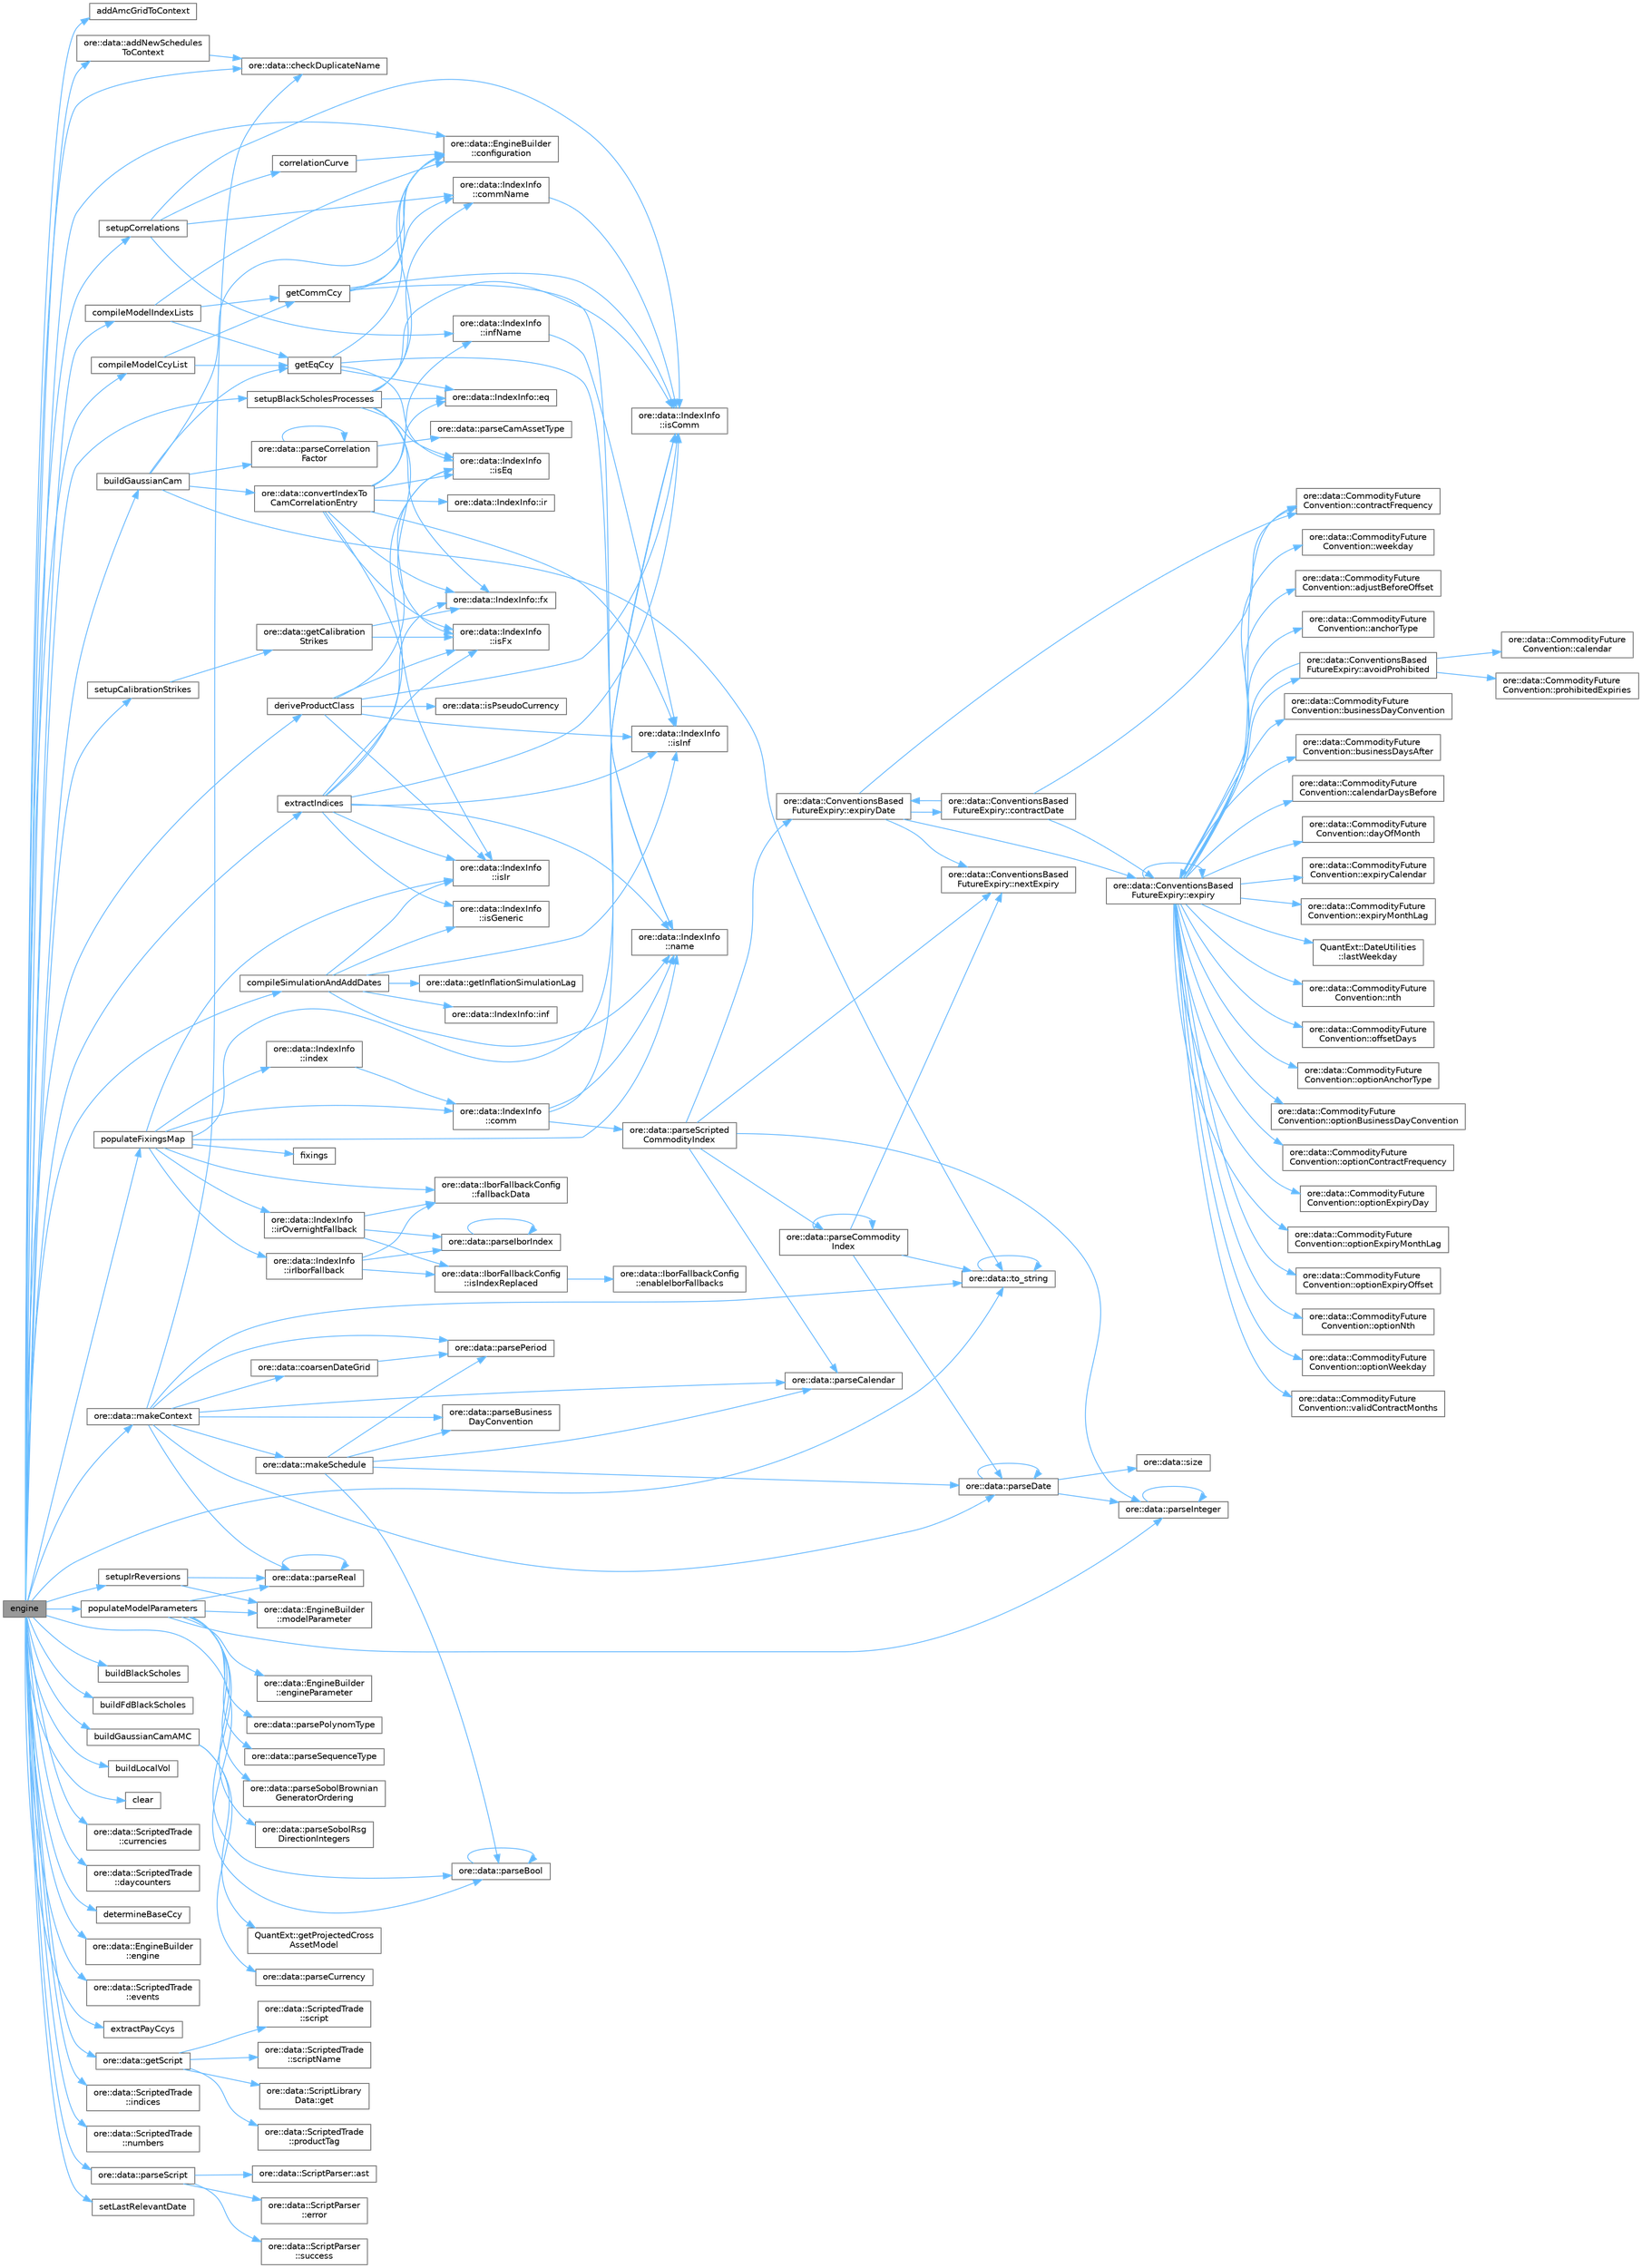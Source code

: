 digraph "engine"
{
 // INTERACTIVE_SVG=YES
 // LATEX_PDF_SIZE
  bgcolor="transparent";
  edge [fontname=Helvetica,fontsize=10,labelfontname=Helvetica,labelfontsize=10];
  node [fontname=Helvetica,fontsize=10,shape=box,height=0.2,width=0.4];
  rankdir="LR";
  Node1 [label="engine",height=0.2,width=0.4,color="gray40", fillcolor="grey60", style="filled", fontcolor="black",tooltip=" "];
  Node1 -> Node2 [color="steelblue1",style="solid"];
  Node2 [label="addAmcGridToContext",height=0.2,width=0.4,color="grey40", fillcolor="white", style="filled",URL="$classore_1_1data_1_1_scripted_trade_engine_builder.html#a87046083ffa6f8a9791dc07d783f3622",tooltip=" "];
  Node1 -> Node3 [color="steelblue1",style="solid"];
  Node3 [label="ore::data::addNewSchedules\lToContext",height=0.2,width=0.4,color="grey40", fillcolor="white", style="filled",URL="$namespaceore_1_1data.html#aba433433d3a80aa2b84e9e27bd0400fa",tooltip=" "];
  Node3 -> Node4 [color="steelblue1",style="solid"];
  Node4 [label="ore::data::checkDuplicateName",height=0.2,width=0.4,color="grey40", fillcolor="white", style="filled",URL="$namespaceore_1_1data.html#a2fe2e0094730b8e64985b353f8e20501",tooltip=" "];
  Node1 -> Node5 [color="steelblue1",style="solid"];
  Node5 [label="buildBlackScholes",height=0.2,width=0.4,color="grey40", fillcolor="white", style="filled",URL="$classore_1_1data_1_1_scripted_trade_engine_builder.html#ab76fd66b791c6965bb5a0a3597985a2b",tooltip=" "];
  Node1 -> Node6 [color="steelblue1",style="solid"];
  Node6 [label="buildFdBlackScholes",height=0.2,width=0.4,color="grey40", fillcolor="white", style="filled",URL="$classore_1_1data_1_1_scripted_trade_engine_builder.html#a3ca2572782820bbd1fb3368d689d7dd3",tooltip=" "];
  Node1 -> Node7 [color="steelblue1",style="solid"];
  Node7 [label="buildGaussianCam",height=0.2,width=0.4,color="grey40", fillcolor="white", style="filled",URL="$classore_1_1data_1_1_scripted_trade_engine_builder.html#a8f7fd6b51798363b9f87020fb40b792b",tooltip=" "];
  Node7 -> Node8 [color="steelblue1",style="solid"];
  Node8 [label="ore::data::EngineBuilder\l::configuration",height=0.2,width=0.4,color="grey40", fillcolor="white", style="filled",URL="$classore_1_1data_1_1_engine_builder.html#aaacbfbb4007edcf8c34df2f37f8ebae5",tooltip="Return a configuration (or the default one if key not found)"];
  Node7 -> Node9 [color="steelblue1",style="solid"];
  Node9 [label="ore::data::convertIndexTo\lCamCorrelationEntry",height=0.2,width=0.4,color="grey40", fillcolor="white", style="filled",URL="$namespaceore_1_1data.html#af3f188ba8bea2815f6ae6ad91ce54ff9",tooltip=" "];
  Node9 -> Node10 [color="steelblue1",style="solid"];
  Node10 [label="ore::data::IndexInfo::eq",height=0.2,width=0.4,color="grey40", fillcolor="white", style="filled",URL="$classore_1_1data_1_1_index_info.html#aafc1ea97e3f4d76d7d53e4e808f48938",tooltip=" "];
  Node9 -> Node11 [color="steelblue1",style="solid"];
  Node11 [label="ore::data::IndexInfo::fx",height=0.2,width=0.4,color="grey40", fillcolor="white", style="filled",URL="$classore_1_1data_1_1_index_info.html#a896a38d72b9cdb12c08cec958c64aef8",tooltip=" "];
  Node9 -> Node12 [color="steelblue1",style="solid"];
  Node12 [label="ore::data::IndexInfo\l::infName",height=0.2,width=0.4,color="grey40", fillcolor="white", style="filled",URL="$classore_1_1data_1_1_index_info.html#a07abe750604e972b8a6a1bf80bacb6f6",tooltip=" "];
  Node12 -> Node13 [color="steelblue1",style="solid"];
  Node13 [label="ore::data::IndexInfo\l::isInf",height=0.2,width=0.4,color="grey40", fillcolor="white", style="filled",URL="$classore_1_1data_1_1_index_info.html#afe8246e867e93283cdfac59d16941411",tooltip=" "];
  Node9 -> Node14 [color="steelblue1",style="solid"];
  Node14 [label="ore::data::IndexInfo::ir",height=0.2,width=0.4,color="grey40", fillcolor="white", style="filled",URL="$classore_1_1data_1_1_index_info.html#a8afe9cde9cdfc58b3008dbdea18244c3",tooltip=" "];
  Node9 -> Node15 [color="steelblue1",style="solid"];
  Node15 [label="ore::data::IndexInfo\l::isEq",height=0.2,width=0.4,color="grey40", fillcolor="white", style="filled",URL="$classore_1_1data_1_1_index_info.html#ae8b885cc665492e40321e6629288178d",tooltip=" "];
  Node9 -> Node16 [color="steelblue1",style="solid"];
  Node16 [label="ore::data::IndexInfo\l::isFx",height=0.2,width=0.4,color="grey40", fillcolor="white", style="filled",URL="$classore_1_1data_1_1_index_info.html#ace83ebdcce15cedba31e179d29670a18",tooltip=" "];
  Node9 -> Node13 [color="steelblue1",style="solid"];
  Node9 -> Node17 [color="steelblue1",style="solid"];
  Node17 [label="ore::data::IndexInfo\l::isIr",height=0.2,width=0.4,color="grey40", fillcolor="white", style="filled",URL="$classore_1_1data_1_1_index_info.html#a3dfdae6a512878460f83250ecafe7ab6",tooltip=" "];
  Node7 -> Node18 [color="steelblue1",style="solid"];
  Node18 [label="getEqCcy",height=0.2,width=0.4,color="grey40", fillcolor="white", style="filled",URL="$classore_1_1data_1_1_scripted_trade_engine_builder.html#afce9c1a8fdc0a930a897834caea0e42b",tooltip=" "];
  Node18 -> Node8 [color="steelblue1",style="solid"];
  Node18 -> Node10 [color="steelblue1",style="solid"];
  Node18 -> Node15 [color="steelblue1",style="solid"];
  Node18 -> Node19 [color="steelblue1",style="solid"];
  Node19 [label="ore::data::IndexInfo\l::name",height=0.2,width=0.4,color="grey40", fillcolor="white", style="filled",URL="$classore_1_1data_1_1_index_info.html#a1d89c28bd42ba9a52da008bb69367171",tooltip=" "];
  Node7 -> Node20 [color="steelblue1",style="solid"];
  Node20 [label="ore::data::parseCorrelation\lFactor",height=0.2,width=0.4,color="grey40", fillcolor="white", style="filled",URL="$namespaceore_1_1data.html#a4e22a57685c4fa12a49fc62683c17f60",tooltip=" "];
  Node20 -> Node21 [color="steelblue1",style="solid"];
  Node21 [label="ore::data::parseCamAssetType",height=0.2,width=0.4,color="grey40", fillcolor="white", style="filled",URL="$group__utilities.html#gaea1cc4bbcb7c88cc9a61a3cd96da8d59",tooltip=" "];
  Node20 -> Node20 [color="steelblue1",style="solid"];
  Node7 -> Node22 [color="steelblue1",style="solid"];
  Node22 [label="ore::data::to_string",height=0.2,width=0.4,color="grey40", fillcolor="white", style="filled",URL="$namespaceore_1_1data.html#a86651dfeb5c18ee891f7a4734d8cf455",tooltip=" "];
  Node22 -> Node22 [color="steelblue1",style="solid"];
  Node1 -> Node23 [color="steelblue1",style="solid"];
  Node23 [label="buildGaussianCamAMC",height=0.2,width=0.4,color="grey40", fillcolor="white", style="filled",URL="$classore_1_1data_1_1_scripted_trade_engine_builder.html#a9f0168b174d9be0a40c11f9b95391584",tooltip=" "];
  Node23 -> Node24 [color="steelblue1",style="solid"];
  Node24 [label="QuantExt::getProjectedCross\lAssetModel",height=0.2,width=0.4,color="grey40", fillcolor="white", style="filled",URL="C:/dev/ORE/documentation/QuantExt/doc/quantext.tag$namespace_quant_ext.html#a5af2a316f76e86764b26105c780a0140",tooltip=" "];
  Node23 -> Node25 [color="steelblue1",style="solid"];
  Node25 [label="ore::data::parseCurrency",height=0.2,width=0.4,color="grey40", fillcolor="white", style="filled",URL="$group__utilities.html#ga6e9e781a58e78200301c76161589fc7b",tooltip="Convert text to QuantLib::Currency."];
  Node1 -> Node26 [color="steelblue1",style="solid"];
  Node26 [label="buildLocalVol",height=0.2,width=0.4,color="grey40", fillcolor="white", style="filled",URL="$classore_1_1data_1_1_scripted_trade_engine_builder.html#a0dcffd5573746b1dba39b522c22ebfcb",tooltip=" "];
  Node1 -> Node4 [color="steelblue1",style="solid"];
  Node1 -> Node27 [color="steelblue1",style="solid"];
  Node27 [label="clear",height=0.2,width=0.4,color="grey40", fillcolor="white", style="filled",URL="$classore_1_1data_1_1_scripted_trade_engine_builder.html#ac8bb3912a3ce86b15842e79d0b421204",tooltip=" "];
  Node1 -> Node28 [color="steelblue1",style="solid"];
  Node28 [label="compileModelCcyList",height=0.2,width=0.4,color="grey40", fillcolor="white", style="filled",URL="$classore_1_1data_1_1_scripted_trade_engine_builder.html#a2ed97ef63fce9142884cd39bd0bf56df",tooltip=" "];
  Node28 -> Node29 [color="steelblue1",style="solid"];
  Node29 [label="getCommCcy",height=0.2,width=0.4,color="grey40", fillcolor="white", style="filled",URL="$classore_1_1data_1_1_scripted_trade_engine_builder.html#abba8572fc9dc55d54264540f8f276217",tooltip=" "];
  Node29 -> Node30 [color="steelblue1",style="solid"];
  Node30 [label="ore::data::IndexInfo\l::commName",height=0.2,width=0.4,color="grey40", fillcolor="white", style="filled",URL="$classore_1_1data_1_1_index_info.html#afd31c878fb665c98d7fead28ef38b549",tooltip=" "];
  Node30 -> Node31 [color="steelblue1",style="solid"];
  Node31 [label="ore::data::IndexInfo\l::isComm",height=0.2,width=0.4,color="grey40", fillcolor="white", style="filled",URL="$classore_1_1data_1_1_index_info.html#a2b3b1bfdce84ba8f1c72d274925debea",tooltip=" "];
  Node29 -> Node8 [color="steelblue1",style="solid"];
  Node29 -> Node31 [color="steelblue1",style="solid"];
  Node29 -> Node19 [color="steelblue1",style="solid"];
  Node28 -> Node18 [color="steelblue1",style="solid"];
  Node1 -> Node32 [color="steelblue1",style="solid"];
  Node32 [label="compileModelIndexLists",height=0.2,width=0.4,color="grey40", fillcolor="white", style="filled",URL="$classore_1_1data_1_1_scripted_trade_engine_builder.html#ae13e914b702c5f8b9c7fa8c5540ce47c",tooltip=" "];
  Node32 -> Node8 [color="steelblue1",style="solid"];
  Node32 -> Node29 [color="steelblue1",style="solid"];
  Node32 -> Node18 [color="steelblue1",style="solid"];
  Node1 -> Node33 [color="steelblue1",style="solid"];
  Node33 [label="compileSimulationAndAddDates",height=0.2,width=0.4,color="grey40", fillcolor="white", style="filled",URL="$classore_1_1data_1_1_scripted_trade_engine_builder.html#a148e1a4ab9d00e707002b9de78016538",tooltip=" "];
  Node33 -> Node34 [color="steelblue1",style="solid"];
  Node34 [label="ore::data::getInflationSimulationLag",height=0.2,width=0.4,color="grey40", fillcolor="white", style="filled",URL="$namespaceore_1_1data.html#a55cb2058e735993a24abc89b532e2e72",tooltip=" "];
  Node33 -> Node35 [color="steelblue1",style="solid"];
  Node35 [label="ore::data::IndexInfo::inf",height=0.2,width=0.4,color="grey40", fillcolor="white", style="filled",URL="$classore_1_1data_1_1_index_info.html#a1db9bcd298fd22e94241002e2b5f1a51",tooltip=" "];
  Node33 -> Node36 [color="steelblue1",style="solid"];
  Node36 [label="ore::data::IndexInfo\l::isGeneric",height=0.2,width=0.4,color="grey40", fillcolor="white", style="filled",URL="$classore_1_1data_1_1_index_info.html#aa57c7706b1a5f336e2d0b520e2a57c99",tooltip=" "];
  Node33 -> Node13 [color="steelblue1",style="solid"];
  Node33 -> Node17 [color="steelblue1",style="solid"];
  Node33 -> Node19 [color="steelblue1",style="solid"];
  Node1 -> Node8 [color="steelblue1",style="solid"];
  Node1 -> Node37 [color="steelblue1",style="solid"];
  Node37 [label="ore::data::ScriptedTrade\l::currencies",height=0.2,width=0.4,color="grey40", fillcolor="white", style="filled",URL="$classore_1_1data_1_1_scripted_trade.html#ae3f1441000668fb6f1496e423d352b69",tooltip=" "];
  Node1 -> Node38 [color="steelblue1",style="solid"];
  Node38 [label="ore::data::ScriptedTrade\l::daycounters",height=0.2,width=0.4,color="grey40", fillcolor="white", style="filled",URL="$classore_1_1data_1_1_scripted_trade.html#a7bb0fac4cd068831bb7ab31c369ab01c",tooltip=" "];
  Node1 -> Node39 [color="steelblue1",style="solid"];
  Node39 [label="deriveProductClass",height=0.2,width=0.4,color="grey40", fillcolor="white", style="filled",URL="$classore_1_1data_1_1_scripted_trade_engine_builder.html#af6b239a5a8b30b9069172ca0e196b57a",tooltip=" "];
  Node39 -> Node31 [color="steelblue1",style="solid"];
  Node39 -> Node15 [color="steelblue1",style="solid"];
  Node39 -> Node16 [color="steelblue1",style="solid"];
  Node39 -> Node13 [color="steelblue1",style="solid"];
  Node39 -> Node17 [color="steelblue1",style="solid"];
  Node39 -> Node40 [color="steelblue1",style="solid"];
  Node40 [label="ore::data::isPseudoCurrency",height=0.2,width=0.4,color="grey40", fillcolor="white", style="filled",URL="$group__utilities.html#gac0cf10eef45b9d706e29e7eb2ddddc90",tooltip="check for pseudo currency = precious metal or crypto currency *‍/"];
  Node1 -> Node41 [color="steelblue1",style="solid"];
  Node41 [label="determineBaseCcy",height=0.2,width=0.4,color="grey40", fillcolor="white", style="filled",URL="$classore_1_1data_1_1_scripted_trade_engine_builder.html#acb7823fd27097ea216cd35168b068460",tooltip=" "];
  Node1 -> Node42 [color="steelblue1",style="solid"];
  Node42 [label="ore::data::EngineBuilder\l::engine",height=0.2,width=0.4,color="grey40", fillcolor="white", style="filled",URL="$classore_1_1data_1_1_engine_builder.html#a163cd3dc5a4afac8f3455002ed3310c5",tooltip="Return the engine name."];
  Node1 -> Node43 [color="steelblue1",style="solid"];
  Node43 [label="ore::data::ScriptedTrade\l::events",height=0.2,width=0.4,color="grey40", fillcolor="white", style="filled",URL="$classore_1_1data_1_1_scripted_trade.html#afd9468ceccfc21b1f7f844a79739b1e5",tooltip=" "];
  Node1 -> Node44 [color="steelblue1",style="solid"];
  Node44 [label="extractIndices",height=0.2,width=0.4,color="grey40", fillcolor="white", style="filled",URL="$classore_1_1data_1_1_scripted_trade_engine_builder.html#af610f6fe7d08dea13b4bda12af3d019b",tooltip=" "];
  Node44 -> Node11 [color="steelblue1",style="solid"];
  Node44 -> Node31 [color="steelblue1",style="solid"];
  Node44 -> Node15 [color="steelblue1",style="solid"];
  Node44 -> Node16 [color="steelblue1",style="solid"];
  Node44 -> Node36 [color="steelblue1",style="solid"];
  Node44 -> Node13 [color="steelblue1",style="solid"];
  Node44 -> Node17 [color="steelblue1",style="solid"];
  Node44 -> Node19 [color="steelblue1",style="solid"];
  Node1 -> Node45 [color="steelblue1",style="solid"];
  Node45 [label="extractPayCcys",height=0.2,width=0.4,color="grey40", fillcolor="white", style="filled",URL="$classore_1_1data_1_1_scripted_trade_engine_builder.html#aae3004ec8b582b14602fc96e18b55fee",tooltip=" "];
  Node1 -> Node46 [color="steelblue1",style="solid"];
  Node46 [label="ore::data::getScript",height=0.2,width=0.4,color="grey40", fillcolor="white", style="filled",URL="$namespaceore_1_1data.html#abf369b185db13d262340194bad6c938c",tooltip=" "];
  Node46 -> Node47 [color="steelblue1",style="solid"];
  Node47 [label="ore::data::ScriptLibrary\lData::get",height=0.2,width=0.4,color="grey40", fillcolor="white", style="filled",URL="$classore_1_1data_1_1_script_library_data.html#a42e77f1f5fbb61d0aedcd98d0cf7be43",tooltip=" "];
  Node46 -> Node48 [color="steelblue1",style="solid"];
  Node48 [label="ore::data::ScriptedTrade\l::productTag",height=0.2,width=0.4,color="grey40", fillcolor="white", style="filled",URL="$classore_1_1data_1_1_scripted_trade.html#a0ec6181bc633a0a99536e594e96b53b3",tooltip=" "];
  Node46 -> Node49 [color="steelblue1",style="solid"];
  Node49 [label="ore::data::ScriptedTrade\l::script",height=0.2,width=0.4,color="grey40", fillcolor="white", style="filled",URL="$classore_1_1data_1_1_scripted_trade.html#a155e3d66e4cc42c763096da60a0ad288",tooltip=" "];
  Node46 -> Node50 [color="steelblue1",style="solid"];
  Node50 [label="ore::data::ScriptedTrade\l::scriptName",height=0.2,width=0.4,color="grey40", fillcolor="white", style="filled",URL="$classore_1_1data_1_1_scripted_trade.html#a5d1065359641255dee68444b4f04be14",tooltip=" "];
  Node1 -> Node51 [color="steelblue1",style="solid"];
  Node51 [label="ore::data::ScriptedTrade\l::indices",height=0.2,width=0.4,color="grey40", fillcolor="white", style="filled",URL="$classore_1_1data_1_1_scripted_trade.html#a71f4a2e5caa08b2534563076cb230e34",tooltip=" "];
  Node1 -> Node52 [color="steelblue1",style="solid"];
  Node52 [label="ore::data::makeContext",height=0.2,width=0.4,color="grey40", fillcolor="white", style="filled",URL="$namespaceore_1_1data.html#a6022b37db78f12eaf439893493e3dc1c",tooltip=" "];
  Node52 -> Node4 [color="steelblue1",style="solid"];
  Node52 -> Node53 [color="steelblue1",style="solid"];
  Node53 [label="ore::data::coarsenDateGrid",height=0.2,width=0.4,color="grey40", fillcolor="white", style="filled",URL="$namespaceore_1_1data.html#a5119896a1d7e544f2b13880517a7d765",tooltip=" "];
  Node53 -> Node54 [color="steelblue1",style="solid"];
  Node54 [label="ore::data::parsePeriod",height=0.2,width=0.4,color="grey40", fillcolor="white", style="filled",URL="$group__utilities.html#ga8e0623e2cb01e250e9cfec4619256208",tooltip="Convert text to QuantLib::Period."];
  Node52 -> Node55 [color="steelblue1",style="solid"];
  Node55 [label="ore::data::makeSchedule",height=0.2,width=0.4,color="grey40", fillcolor="white", style="filled",URL="$namespaceore_1_1data.html#af158e922cf963a59228878344ca5858d",tooltip=" "];
  Node55 -> Node56 [color="steelblue1",style="solid"];
  Node56 [label="ore::data::parseBool",height=0.2,width=0.4,color="grey40", fillcolor="white", style="filled",URL="$group__utilities.html#ga94621f11193864fa1338296232dc5be9",tooltip="Convert text to bool."];
  Node56 -> Node56 [color="steelblue1",style="solid"];
  Node55 -> Node57 [color="steelblue1",style="solid"];
  Node57 [label="ore::data::parseBusiness\lDayConvention",height=0.2,width=0.4,color="grey40", fillcolor="white", style="filled",URL="$group__utilities.html#ga86adcf55f91e340ff40783964666e732",tooltip="Convert text to QuantLib::BusinessDayConvention."];
  Node55 -> Node58 [color="steelblue1",style="solid"];
  Node58 [label="ore::data::parseCalendar",height=0.2,width=0.4,color="grey40", fillcolor="white", style="filled",URL="$group__utilities.html#ga0f72d6fcccae10a674bdcd5095200f14",tooltip="Convert text to QuantLib::Calendar."];
  Node55 -> Node59 [color="steelblue1",style="solid"];
  Node59 [label="ore::data::parseDate",height=0.2,width=0.4,color="grey40", fillcolor="white", style="filled",URL="$group__utilities.html#ga59b5fdda574d90facae95dec2d13040d",tooltip="Convert std::string to QuantLib::Date."];
  Node59 -> Node59 [color="steelblue1",style="solid"];
  Node59 -> Node60 [color="steelblue1",style="solid"];
  Node60 [label="ore::data::parseInteger",height=0.2,width=0.4,color="grey40", fillcolor="white", style="filled",URL="$group__utilities.html#gaecd67eda4fb5f4859bb8f6d383547721",tooltip="Convert text to QuantLib::Integer."];
  Node60 -> Node60 [color="steelblue1",style="solid"];
  Node59 -> Node61 [color="steelblue1",style="solid"];
  Node61 [label="ore::data::size",height=0.2,width=0.4,color="grey40", fillcolor="white", style="filled",URL="$namespaceore_1_1data.html#a777e216dee6069b548bb87da7152699e",tooltip=" "];
  Node55 -> Node54 [color="steelblue1",style="solid"];
  Node52 -> Node57 [color="steelblue1",style="solid"];
  Node52 -> Node58 [color="steelblue1",style="solid"];
  Node52 -> Node59 [color="steelblue1",style="solid"];
  Node52 -> Node54 [color="steelblue1",style="solid"];
  Node52 -> Node62 [color="steelblue1",style="solid"];
  Node62 [label="ore::data::parseReal",height=0.2,width=0.4,color="grey40", fillcolor="white", style="filled",URL="$group__utilities.html#gad1db2a68f9a73667c3b4084d63955bdd",tooltip="Convert text to Real."];
  Node62 -> Node62 [color="steelblue1",style="solid"];
  Node52 -> Node22 [color="steelblue1",style="solid"];
  Node1 -> Node63 [color="steelblue1",style="solid"];
  Node63 [label="ore::data::ScriptedTrade\l::numbers",height=0.2,width=0.4,color="grey40", fillcolor="white", style="filled",URL="$classore_1_1data_1_1_scripted_trade.html#a821a2e3dce15ff7031e10e793cc350db",tooltip=" "];
  Node1 -> Node56 [color="steelblue1",style="solid"];
  Node1 -> Node64 [color="steelblue1",style="solid"];
  Node64 [label="ore::data::parseScript",height=0.2,width=0.4,color="grey40", fillcolor="white", style="filled",URL="$namespaceore_1_1data.html#a58fac66491448eaf11dbcb7bced47a06",tooltip=" "];
  Node64 -> Node65 [color="steelblue1",style="solid"];
  Node65 [label="ore::data::ScriptParser::ast",height=0.2,width=0.4,color="grey40", fillcolor="white", style="filled",URL="$classore_1_1data_1_1_script_parser.html#a129afe41ce2fef8210a948f44f460980",tooltip=" "];
  Node64 -> Node66 [color="steelblue1",style="solid"];
  Node66 [label="ore::data::ScriptParser\l::error",height=0.2,width=0.4,color="grey40", fillcolor="white", style="filled",URL="$classore_1_1data_1_1_script_parser.html#a2cb7655ade7560029883cf677976debb",tooltip=" "];
  Node64 -> Node67 [color="steelblue1",style="solid"];
  Node67 [label="ore::data::ScriptParser\l::success",height=0.2,width=0.4,color="grey40", fillcolor="white", style="filled",URL="$classore_1_1data_1_1_script_parser.html#adaf0969c75c4ad538e5f2a89dac8ac98",tooltip=" "];
  Node1 -> Node68 [color="steelblue1",style="solid"];
  Node68 [label="populateFixingsMap",height=0.2,width=0.4,color="grey40", fillcolor="white", style="filled",URL="$classore_1_1data_1_1_scripted_trade_engine_builder.html#ae84ff5f56b92bdffaec8771a2cf24cb2",tooltip=" "];
  Node68 -> Node69 [color="steelblue1",style="solid"];
  Node69 [label="ore::data::IndexInfo\l::comm",height=0.2,width=0.4,color="grey40", fillcolor="white", style="filled",URL="$classore_1_1data_1_1_index_info.html#a81aa7606d2ff276975e46d78099fce92",tooltip=" "];
  Node69 -> Node31 [color="steelblue1",style="solid"];
  Node69 -> Node19 [color="steelblue1",style="solid"];
  Node69 -> Node70 [color="steelblue1",style="solid"];
  Node70 [label="ore::data::parseScripted\lCommodityIndex",height=0.2,width=0.4,color="grey40", fillcolor="white", style="filled",URL="$namespaceore_1_1data.html#a2a082bf0be9263ec131391137ce5f70c",tooltip=" "];
  Node70 -> Node71 [color="steelblue1",style="solid"];
  Node71 [label="ore::data::ConventionsBased\lFutureExpiry::expiryDate",height=0.2,width=0.4,color="grey40", fillcolor="white", style="filled",URL="$classore_1_1data_1_1_conventions_based_future_expiry.html#a7fca9325c213578c4b07e8e8de5a7dfa",tooltip=" "];
  Node71 -> Node72 [color="steelblue1",style="solid"];
  Node72 [label="ore::data::ConventionsBased\lFutureExpiry::contractDate",height=0.2,width=0.4,color="grey40", fillcolor="white", style="filled",URL="$classore_1_1data_1_1_conventions_based_future_expiry.html#a9d7220cd76b1667b4165b5f206c3bf28",tooltip=" "];
  Node72 -> Node73 [color="steelblue1",style="solid"];
  Node73 [label="ore::data::CommodityFuture\lConvention::contractFrequency",height=0.2,width=0.4,color="grey40", fillcolor="white", style="filled",URL="$classore_1_1data_1_1_commodity_future_convention.html#a60ca1392f0826c87e624985e78c5c7ce",tooltip=" "];
  Node72 -> Node74 [color="steelblue1",style="solid"];
  Node74 [label="ore::data::ConventionsBased\lFutureExpiry::expiry",height=0.2,width=0.4,color="grey40", fillcolor="white", style="filled",URL="$classore_1_1data_1_1_conventions_based_future_expiry.html#a5f51eb3c35521d6da9190729a50dee6b",tooltip="Given a contractMonth, a contractYear and conventions, calculate the contract expiry date."];
  Node74 -> Node75 [color="steelblue1",style="solid"];
  Node75 [label="ore::data::CommodityFuture\lConvention::adjustBeforeOffset",height=0.2,width=0.4,color="grey40", fillcolor="white", style="filled",URL="$classore_1_1data_1_1_commodity_future_convention.html#a171415d296a5667cd6468d74025005fe",tooltip=" "];
  Node74 -> Node76 [color="steelblue1",style="solid"];
  Node76 [label="ore::data::CommodityFuture\lConvention::anchorType",height=0.2,width=0.4,color="grey40", fillcolor="white", style="filled",URL="$classore_1_1data_1_1_commodity_future_convention.html#a1fbdfdc2fec2d9c9a36680b91b6c835e",tooltip=" "];
  Node74 -> Node77 [color="steelblue1",style="solid"];
  Node77 [label="ore::data::ConventionsBased\lFutureExpiry::avoidProhibited",height=0.2,width=0.4,color="grey40", fillcolor="white", style="filled",URL="$classore_1_1data_1_1_conventions_based_future_expiry.html#a5e62d1af433ac8508e0ee1c7e9570884",tooltip="Account for prohibited expiries."];
  Node77 -> Node78 [color="steelblue1",style="solid"];
  Node78 [label="ore::data::CommodityFuture\lConvention::calendar",height=0.2,width=0.4,color="grey40", fillcolor="white", style="filled",URL="$classore_1_1data_1_1_commodity_future_convention.html#a78d19d9a8d0072dadaf399d3e6ee1258",tooltip=" "];
  Node77 -> Node74 [color="steelblue1",style="solid"];
  Node77 -> Node79 [color="steelblue1",style="solid"];
  Node79 [label="ore::data::CommodityFuture\lConvention::prohibitedExpiries",height=0.2,width=0.4,color="grey40", fillcolor="white", style="filled",URL="$classore_1_1data_1_1_commodity_future_convention.html#a82c3367baabfd8339aebc8b9d61e857f",tooltip=" "];
  Node74 -> Node80 [color="steelblue1",style="solid"];
  Node80 [label="ore::data::CommodityFuture\lConvention::businessDayConvention",height=0.2,width=0.4,color="grey40", fillcolor="white", style="filled",URL="$classore_1_1data_1_1_commodity_future_convention.html#a4dffd4cf5f19c5a40d615b19a85cc14b",tooltip=" "];
  Node74 -> Node81 [color="steelblue1",style="solid"];
  Node81 [label="ore::data::CommodityFuture\lConvention::businessDaysAfter",height=0.2,width=0.4,color="grey40", fillcolor="white", style="filled",URL="$classore_1_1data_1_1_commodity_future_convention.html#a53ee29a10eaccc255f4027e71d1e87e5",tooltip=" "];
  Node74 -> Node82 [color="steelblue1",style="solid"];
  Node82 [label="ore::data::CommodityFuture\lConvention::calendarDaysBefore",height=0.2,width=0.4,color="grey40", fillcolor="white", style="filled",URL="$classore_1_1data_1_1_commodity_future_convention.html#ae97f7f2e251592629bbfba149523ce93",tooltip=" "];
  Node74 -> Node73 [color="steelblue1",style="solid"];
  Node74 -> Node83 [color="steelblue1",style="solid"];
  Node83 [label="ore::data::CommodityFuture\lConvention::dayOfMonth",height=0.2,width=0.4,color="grey40", fillcolor="white", style="filled",URL="$classore_1_1data_1_1_commodity_future_convention.html#aa2fb5f0d67e1638c4b0ef9e8c9e27a2d",tooltip=" "];
  Node74 -> Node74 [color="steelblue1",style="solid"];
  Node74 -> Node84 [color="steelblue1",style="solid"];
  Node84 [label="ore::data::CommodityFuture\lConvention::expiryCalendar",height=0.2,width=0.4,color="grey40", fillcolor="white", style="filled",URL="$classore_1_1data_1_1_commodity_future_convention.html#a36ab1d6a60a0fb456d4f0370c59481c4",tooltip=" "];
  Node74 -> Node85 [color="steelblue1",style="solid"];
  Node85 [label="ore::data::CommodityFuture\lConvention::expiryMonthLag",height=0.2,width=0.4,color="grey40", fillcolor="white", style="filled",URL="$classore_1_1data_1_1_commodity_future_convention.html#aff89e1979a176b451fd058c9816d3491",tooltip=" "];
  Node74 -> Node86 [color="steelblue1",style="solid"];
  Node86 [label="QuantExt::DateUtilities\l::lastWeekday",height=0.2,width=0.4,color="grey40", fillcolor="white", style="filled",URL="C:/dev/ORE/documentation/QuantExt/doc/quantext.tag$namespace_quant_ext_1_1_date_utilities.html#aa27a24248cdd4c654a2ac8391b40a7f5",tooltip=" "];
  Node74 -> Node87 [color="steelblue1",style="solid"];
  Node87 [label="ore::data::CommodityFuture\lConvention::nth",height=0.2,width=0.4,color="grey40", fillcolor="white", style="filled",URL="$classore_1_1data_1_1_commodity_future_convention.html#ad8aa8b81c7518ee5ee59572cb69d68e8",tooltip=" "];
  Node74 -> Node88 [color="steelblue1",style="solid"];
  Node88 [label="ore::data::CommodityFuture\lConvention::offsetDays",height=0.2,width=0.4,color="grey40", fillcolor="white", style="filled",URL="$classore_1_1data_1_1_commodity_future_convention.html#acdc04d3c6ad6cf3b8746ec4c61b00614",tooltip=" "];
  Node74 -> Node89 [color="steelblue1",style="solid"];
  Node89 [label="ore::data::CommodityFuture\lConvention::optionAnchorType",height=0.2,width=0.4,color="grey40", fillcolor="white", style="filled",URL="$classore_1_1data_1_1_commodity_future_convention.html#a6551258ea86b332cfc39c29b73caa6c9",tooltip=" "];
  Node74 -> Node90 [color="steelblue1",style="solid"];
  Node90 [label="ore::data::CommodityFuture\lConvention::optionBusinessDayConvention",height=0.2,width=0.4,color="grey40", fillcolor="white", style="filled",URL="$classore_1_1data_1_1_commodity_future_convention.html#a063ea598405aabf2d0fc24d75b90efc3",tooltip=" "];
  Node74 -> Node91 [color="steelblue1",style="solid"];
  Node91 [label="ore::data::CommodityFuture\lConvention::optionContractFrequency",height=0.2,width=0.4,color="grey40", fillcolor="white", style="filled",URL="$classore_1_1data_1_1_commodity_future_convention.html#a632d4b251c9ef3d19a8223576869cb85",tooltip=" "];
  Node74 -> Node92 [color="steelblue1",style="solid"];
  Node92 [label="ore::data::CommodityFuture\lConvention::optionExpiryDay",height=0.2,width=0.4,color="grey40", fillcolor="white", style="filled",URL="$classore_1_1data_1_1_commodity_future_convention.html#aa0a3e469aa723d37c93a8966ee2be43a",tooltip=" "];
  Node74 -> Node93 [color="steelblue1",style="solid"];
  Node93 [label="ore::data::CommodityFuture\lConvention::optionExpiryMonthLag",height=0.2,width=0.4,color="grey40", fillcolor="white", style="filled",URL="$classore_1_1data_1_1_commodity_future_convention.html#a72711cf8fc5afdff043031209bac1ac9",tooltip=" "];
  Node74 -> Node94 [color="steelblue1",style="solid"];
  Node94 [label="ore::data::CommodityFuture\lConvention::optionExpiryOffset",height=0.2,width=0.4,color="grey40", fillcolor="white", style="filled",URL="$classore_1_1data_1_1_commodity_future_convention.html#a14dfd36a61211d6a86d626b051c8e9e5",tooltip=" "];
  Node74 -> Node95 [color="steelblue1",style="solid"];
  Node95 [label="ore::data::CommodityFuture\lConvention::optionNth",height=0.2,width=0.4,color="grey40", fillcolor="white", style="filled",URL="$classore_1_1data_1_1_commodity_future_convention.html#a666db594084b67eb937791f7fc4187e3",tooltip=" "];
  Node74 -> Node96 [color="steelblue1",style="solid"];
  Node96 [label="ore::data::CommodityFuture\lConvention::optionWeekday",height=0.2,width=0.4,color="grey40", fillcolor="white", style="filled",URL="$classore_1_1data_1_1_commodity_future_convention.html#acff9c28103e8f123a1bfe8063d95f6a4",tooltip=" "];
  Node74 -> Node97 [color="steelblue1",style="solid"];
  Node97 [label="ore::data::CommodityFuture\lConvention::validContractMonths",height=0.2,width=0.4,color="grey40", fillcolor="white", style="filled",URL="$classore_1_1data_1_1_commodity_future_convention.html#ac1f9e5eff8e4511271d9438f4f728449",tooltip=" "];
  Node74 -> Node98 [color="steelblue1",style="solid"];
  Node98 [label="ore::data::CommodityFuture\lConvention::weekday",height=0.2,width=0.4,color="grey40", fillcolor="white", style="filled",URL="$classore_1_1data_1_1_commodity_future_convention.html#a195ffc488761ef1bd3e56700dbe5faee",tooltip=" "];
  Node72 -> Node71 [color="steelblue1",style="solid"];
  Node71 -> Node73 [color="steelblue1",style="solid"];
  Node71 -> Node74 [color="steelblue1",style="solid"];
  Node71 -> Node99 [color="steelblue1",style="solid"];
  Node99 [label="ore::data::ConventionsBased\lFutureExpiry::nextExpiry",height=0.2,width=0.4,color="grey40", fillcolor="white", style="filled",URL="$classore_1_1data_1_1_conventions_based_future_expiry.html#a2bd20c07171472e89c54943f2da6dffd",tooltip=" "];
  Node70 -> Node99 [color="steelblue1",style="solid"];
  Node70 -> Node58 [color="steelblue1",style="solid"];
  Node70 -> Node100 [color="steelblue1",style="solid"];
  Node100 [label="ore::data::parseCommodity\lIndex",height=0.2,width=0.4,color="grey40", fillcolor="white", style="filled",URL="$namespaceore_1_1data.html#a1d5a62f54d619803ecebbe09dc93d7d9",tooltip=" "];
  Node100 -> Node99 [color="steelblue1",style="solid"];
  Node100 -> Node100 [color="steelblue1",style="solid"];
  Node100 -> Node59 [color="steelblue1",style="solid"];
  Node100 -> Node22 [color="steelblue1",style="solid"];
  Node70 -> Node60 [color="steelblue1",style="solid"];
  Node68 -> Node101 [color="steelblue1",style="solid"];
  Node101 [label="ore::data::IborFallbackConfig\l::fallbackData",height=0.2,width=0.4,color="grey40", fillcolor="white", style="filled",URL="$classore_1_1data_1_1_ibor_fallback_config.html#a6ca7e3d959dbdba95b5247634af86d1b",tooltip=" "];
  Node68 -> Node102 [color="steelblue1",style="solid"];
  Node102 [label="fixings",height=0.2,width=0.4,color="grey40", fillcolor="white", style="filled",URL="$classore_1_1data_1_1_scripted_trade_engine_builder.html#a5c58fa570460b845370a0e2f6f0fe5b6",tooltip=" "];
  Node68 -> Node103 [color="steelblue1",style="solid"];
  Node103 [label="ore::data::IndexInfo\l::index",height=0.2,width=0.4,color="grey40", fillcolor="white", style="filled",URL="$classore_1_1data_1_1_index_info.html#a10a5d222a38fffca9ee0b556982fb02d",tooltip=" "];
  Node103 -> Node69 [color="steelblue1",style="solid"];
  Node68 -> Node104 [color="steelblue1",style="solid"];
  Node104 [label="ore::data::IndexInfo\l::irIborFallback",height=0.2,width=0.4,color="grey40", fillcolor="white", style="filled",URL="$classore_1_1data_1_1_index_info.html#a9be199e451dc8b0288f4288fc110fe5d",tooltip=" "];
  Node104 -> Node101 [color="steelblue1",style="solid"];
  Node104 -> Node105 [color="steelblue1",style="solid"];
  Node105 [label="ore::data::IborFallbackConfig\l::isIndexReplaced",height=0.2,width=0.4,color="grey40", fillcolor="white", style="filled",URL="$classore_1_1data_1_1_ibor_fallback_config.html#aeaad076823e67dfa54115c5db2f29d96",tooltip=" "];
  Node105 -> Node106 [color="steelblue1",style="solid"];
  Node106 [label="ore::data::IborFallbackConfig\l::enableIborFallbacks",height=0.2,width=0.4,color="grey40", fillcolor="white", style="filled",URL="$classore_1_1data_1_1_ibor_fallback_config.html#a53c6d7c32c5ca63533d4a1370af4cf2a",tooltip=" "];
  Node104 -> Node107 [color="steelblue1",style="solid"];
  Node107 [label="ore::data::parseIborIndex",height=0.2,width=0.4,color="grey40", fillcolor="white", style="filled",URL="$group__utilities.html#gac1ecdc5f20e7d73327bccd5f930f8782",tooltip="Convert std::string to QuantLib::IborIndex."];
  Node107 -> Node107 [color="steelblue1",style="solid"];
  Node68 -> Node108 [color="steelblue1",style="solid"];
  Node108 [label="ore::data::IndexInfo\l::irOvernightFallback",height=0.2,width=0.4,color="grey40", fillcolor="white", style="filled",URL="$classore_1_1data_1_1_index_info.html#a8c8e315b4920b36c7fc4aa323b95f02c",tooltip=" "];
  Node108 -> Node101 [color="steelblue1",style="solid"];
  Node108 -> Node105 [color="steelblue1",style="solid"];
  Node108 -> Node107 [color="steelblue1",style="solid"];
  Node68 -> Node31 [color="steelblue1",style="solid"];
  Node68 -> Node17 [color="steelblue1",style="solid"];
  Node68 -> Node19 [color="steelblue1",style="solid"];
  Node1 -> Node109 [color="steelblue1",style="solid"];
  Node109 [label="populateModelParameters",height=0.2,width=0.4,color="grey40", fillcolor="white", style="filled",URL="$classore_1_1data_1_1_scripted_trade_engine_builder.html#a8b4b5abf07a6ac02881174d61875fd55",tooltip=" "];
  Node109 -> Node110 [color="steelblue1",style="solid"];
  Node110 [label="ore::data::EngineBuilder\l::engineParameter",height=0.2,width=0.4,color="grey40", fillcolor="white", style="filled",URL="$classore_1_1data_1_1_engine_builder.html#a9d7654707f3b935dcf6a7b19df70c085",tooltip=" "];
  Node109 -> Node111 [color="steelblue1",style="solid"];
  Node111 [label="ore::data::EngineBuilder\l::modelParameter",height=0.2,width=0.4,color="grey40", fillcolor="white", style="filled",URL="$classore_1_1data_1_1_engine_builder.html#a71eb734e0723ecb94e47fdb853e56359",tooltip=" "];
  Node109 -> Node56 [color="steelblue1",style="solid"];
  Node109 -> Node60 [color="steelblue1",style="solid"];
  Node109 -> Node112 [color="steelblue1",style="solid"];
  Node112 [label="ore::data::parsePolynomType",height=0.2,width=0.4,color="grey40", fillcolor="white", style="filled",URL="$group__utilities.html#ga4b7f14aed1f66a2d3d0ec251dfbfbf61",tooltip="Convert text to QuantLib::LsmBasisSystem::PolynomialType."];
  Node109 -> Node62 [color="steelblue1",style="solid"];
  Node109 -> Node113 [color="steelblue1",style="solid"];
  Node113 [label="ore::data::parseSequenceType",height=0.2,width=0.4,color="grey40", fillcolor="white", style="filled",URL="$group__utilities.html#ga2cca7fc277cc22068f4e38986c3c7bf0",tooltip="Convert string to sequence type."];
  Node109 -> Node114 [color="steelblue1",style="solid"];
  Node114 [label="ore::data::parseSobolBrownian\lGeneratorOrdering",height=0.2,width=0.4,color="grey40", fillcolor="white", style="filled",URL="$group__utilities.html#gadf450785d4042119a41662043fd15b98",tooltip="Convert text to QuantLib::SobolBrownianGenerator::Ordering."];
  Node109 -> Node115 [color="steelblue1",style="solid"];
  Node115 [label="ore::data::parseSobolRsg\lDirectionIntegers",height=0.2,width=0.4,color="grey40", fillcolor="white", style="filled",URL="$group__utilities.html#ga9d153313f71044b424f5b67d16989710",tooltip="Convert text to QuantLib::SobolRsg::DirectionIntegers."];
  Node1 -> Node116 [color="steelblue1",style="solid"];
  Node116 [label="setLastRelevantDate",height=0.2,width=0.4,color="grey40", fillcolor="white", style="filled",URL="$classore_1_1data_1_1_scripted_trade_engine_builder.html#a9d28a4a1d83ab1304ab71b56162cb441",tooltip=" "];
  Node1 -> Node117 [color="steelblue1",style="solid"];
  Node117 [label="setupBlackScholesProcesses",height=0.2,width=0.4,color="grey40", fillcolor="white", style="filled",URL="$classore_1_1data_1_1_scripted_trade_engine_builder.html#a31d7bba9c9f48e4364e7a7997002d280",tooltip=" "];
  Node117 -> Node30 [color="steelblue1",style="solid"];
  Node117 -> Node8 [color="steelblue1",style="solid"];
  Node117 -> Node10 [color="steelblue1",style="solid"];
  Node117 -> Node11 [color="steelblue1",style="solid"];
  Node117 -> Node31 [color="steelblue1",style="solid"];
  Node117 -> Node15 [color="steelblue1",style="solid"];
  Node117 -> Node16 [color="steelblue1",style="solid"];
  Node1 -> Node118 [color="steelblue1",style="solid"];
  Node118 [label="setupCalibrationStrikes",height=0.2,width=0.4,color="grey40", fillcolor="white", style="filled",URL="$classore_1_1data_1_1_scripted_trade_engine_builder.html#ac67bf9b90778786114053e2a85fd8500",tooltip=" "];
  Node118 -> Node119 [color="steelblue1",style="solid"];
  Node119 [label="ore::data::getCalibration\lStrikes",height=0.2,width=0.4,color="grey40", fillcolor="white", style="filled",URL="$namespaceore_1_1data.html#a379929860b5826f27ff19a1c568e8bfe",tooltip=" "];
  Node119 -> Node11 [color="steelblue1",style="solid"];
  Node119 -> Node16 [color="steelblue1",style="solid"];
  Node1 -> Node120 [color="steelblue1",style="solid"];
  Node120 [label="setupCorrelations",height=0.2,width=0.4,color="grey40", fillcolor="white", style="filled",URL="$classore_1_1data_1_1_scripted_trade_engine_builder.html#a5b47848c60991ceb9a00ba760766f4f3",tooltip=" "];
  Node120 -> Node30 [color="steelblue1",style="solid"];
  Node120 -> Node121 [color="steelblue1",style="solid"];
  Node121 [label="correlationCurve",height=0.2,width=0.4,color="grey40", fillcolor="white", style="filled",URL="$classore_1_1data_1_1_scripted_trade_engine_builder.html#afbb583bb8763c38cc84e861abfd5fbee",tooltip=" "];
  Node121 -> Node8 [color="steelblue1",style="solid"];
  Node120 -> Node12 [color="steelblue1",style="solid"];
  Node120 -> Node31 [color="steelblue1",style="solid"];
  Node1 -> Node122 [color="steelblue1",style="solid"];
  Node122 [label="setupIrReversions",height=0.2,width=0.4,color="grey40", fillcolor="white", style="filled",URL="$classore_1_1data_1_1_scripted_trade_engine_builder.html#a8ec923b3a3cf9b9d8f5a725930cd451a",tooltip=" "];
  Node122 -> Node111 [color="steelblue1",style="solid"];
  Node122 -> Node62 [color="steelblue1",style="solid"];
  Node1 -> Node22 [color="steelblue1",style="solid"];
}
